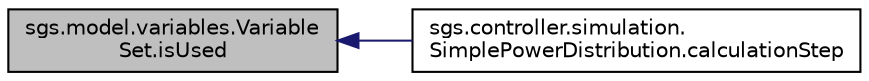 digraph "sgs.model.variables.VariableSet.isUsed"
{
  edge [fontname="Helvetica",fontsize="10",labelfontname="Helvetica",labelfontsize="10"];
  node [fontname="Helvetica",fontsize="10",shape=record];
  rankdir="LR";
  Node1 [label="sgs.model.variables.Variable\lSet.isUsed",height=0.2,width=0.4,color="black", fillcolor="grey75", style="filled" fontcolor="black"];
  Node1 -> Node2 [dir="back",color="midnightblue",fontsize="10",style="solid"];
  Node2 [label="sgs.controller.simulation.\lSimplePowerDistribution.calculationStep",height=0.2,width=0.4,color="black", fillcolor="white", style="filled",URL="$classsgs_1_1controller_1_1simulation_1_1_simple_power_distribution.html#ac801f00cefbd6436f2530ff8c85e94dc"];
}
